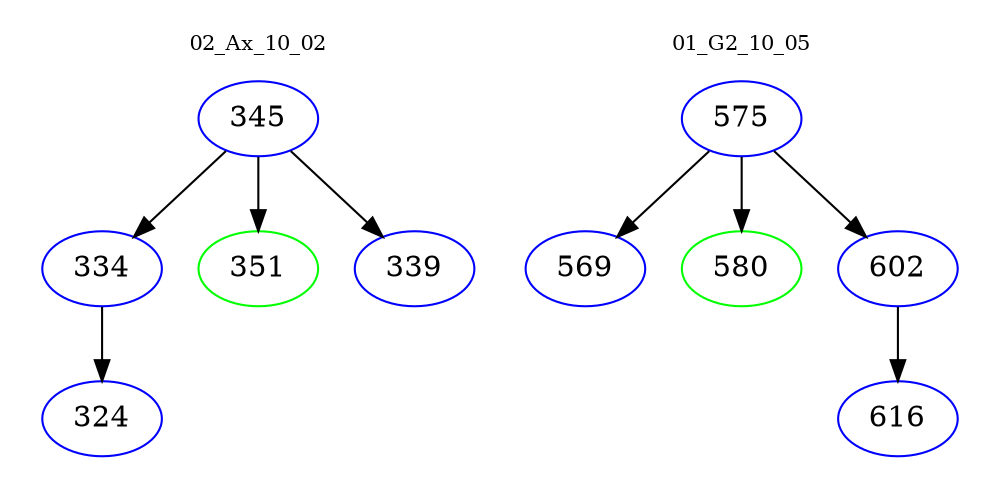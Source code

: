 digraph{
subgraph cluster_0 {
color = white
label = "02_Ax_10_02";
fontsize=10;
T0_345 [label="345", color="blue"]
T0_345 -> T0_334 [color="black"]
T0_334 [label="334", color="blue"]
T0_334 -> T0_324 [color="black"]
T0_324 [label="324", color="blue"]
T0_345 -> T0_351 [color="black"]
T0_351 [label="351", color="green"]
T0_345 -> T0_339 [color="black"]
T0_339 [label="339", color="blue"]
}
subgraph cluster_1 {
color = white
label = "01_G2_10_05";
fontsize=10;
T1_575 [label="575", color="blue"]
T1_575 -> T1_569 [color="black"]
T1_569 [label="569", color="blue"]
T1_575 -> T1_580 [color="black"]
T1_580 [label="580", color="green"]
T1_575 -> T1_602 [color="black"]
T1_602 [label="602", color="blue"]
T1_602 -> T1_616 [color="black"]
T1_616 [label="616", color="blue"]
}
}
